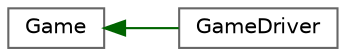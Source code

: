 digraph "Graphical Class Hierarchy"
{
 // LATEX_PDF_SIZE
  bgcolor="transparent";
  edge [fontname=Helvetica,fontsize=10,labelfontname=Helvetica,labelfontsize=10];
  node [fontname=Helvetica,fontsize=10,shape=box,height=0.2,width=0.4];
  rankdir="LR";
  Node0 [label="Game",height=0.2,width=0.4,color="grey40", fillcolor="white", style="filled",URL="$class_game.html",tooltip="The Game class holds the code from playing a tic-tac-toe game."];
  Node0 -> Node1 [dir="back",color="darkgreen",style="solid"];
  Node1 [label="GameDriver",height=0.2,width=0.4,color="grey40", fillcolor="white", style="filled",URL="$class_game_driver.html",tooltip="This class assists in running the Game."];
}
